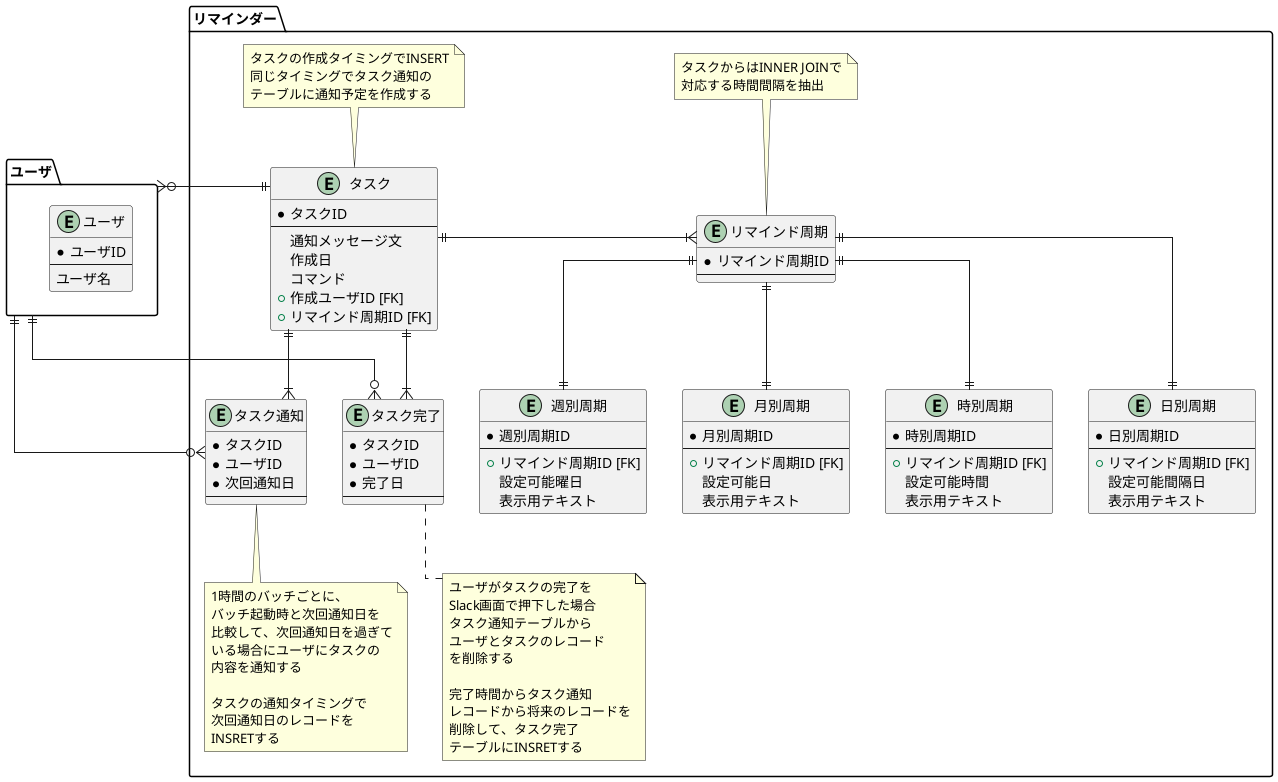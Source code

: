 @startuml penpen-v2

skinparam Linetype ortho

package ユーザ {
    entity ユーザ {
        * ユーザID
        --
        ユーザ名
    }
}

package リマインダー {
    entity タスク {
        * タスクID
        --
        通知メッセージ文
        作成日
        コマンド
        + 作成ユーザID [FK]
        + リマインド周期ID [FK]
    }

    note top of タスク
        タスクの作成タイミングでINSERT
        同じタイミングでタスク通知の
        テーブルに通知予定を作成する
    end note

    entity タスク通知 {
        * タスクID
        * ユーザID
        * 次回通知日
        --
    }

    note bottom of タスク通知
        1時間のバッチごとに、
        バッチ起動時と次回通知日を
        比較して、次回通知日を過ぎて
        いる場合にユーザにタスクの
        内容を通知する

        タスクの通知タイミングで
        次回通知日のレコードを
        INSRETする
    end note

    entity タスク完了 {
        * タスクID
        * ユーザID
        * 完了日
        --
    }

    note bottom of タスク完了
        ユーザがタスクの完了を
        Slack画面で押下した場合
        タスク通知テーブルから
        ユーザとタスクのレコード
        を削除する

        完了時間からタスク通知
        レコードから将来のレコードを
        削除して、タスク完了
        テーブルにINSRETする
    end note

    entity リマインド周期 {
        * リマインド周期ID
        --
    }

    note top of リマインド周期
        タスクからはINNER JOINで
        対応する時間間隔を抽出
    end note

    entity 時別周期 {
        * 時別周期ID
        --
        + リマインド周期ID [FK]
        設定可能時間
        表示用テキスト
    }

    entity 日別周期 {
        * 日別周期ID
        --
        + リマインド周期ID [FK]
        設定可能間隔日
        表示用テキスト
    } 

    entity 週別周期 {
        * 週別周期ID
        --
        + リマインド周期ID [FK]
        設定可能曜日
        表示用テキスト
    } 

    entity 月別周期 {
        * 月別周期ID
        --
        + リマインド周期ID [FK]
        設定可能日
        表示用テキスト
    } 
}

タスク ||--|{ タスク通知
ユーザ ||--o{ タスク通知
タスク ||--|{ タスク完了
ユーザ ||--o{ タスク完了
タスク ||--o{ ユーザ

タスク ||-r-|{ リマインド周期
リマインド周期 ||--|| 時別周期
リマインド周期 ||--|| 日別周期
リマインド周期 ||--|| 週別周期
リマインド周期 ||--|| 月別周期

@enduml
